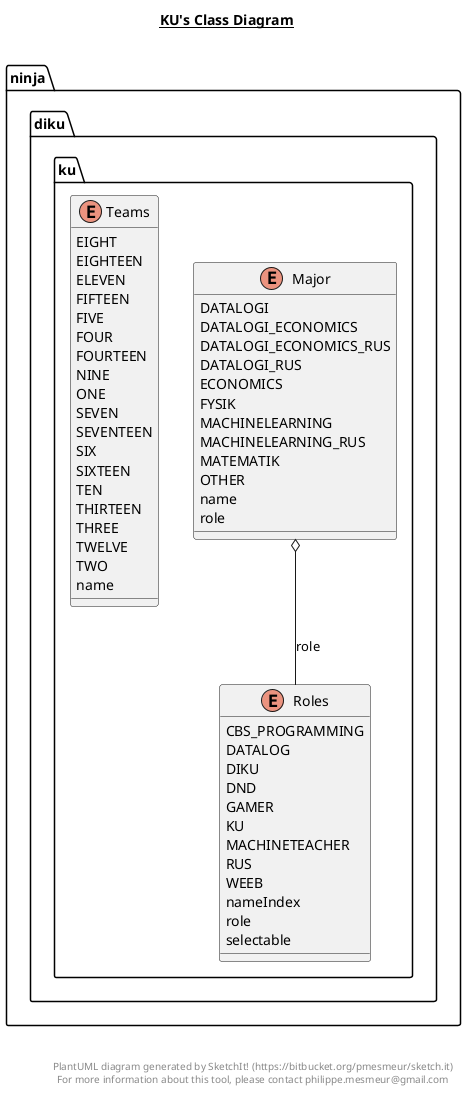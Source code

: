 @startuml

title __KU's Class Diagram__\n

  namespace ninja.diku.ku {
    enum Major {
      DATALOGI
      DATALOGI_ECONOMICS
      DATALOGI_ECONOMICS_RUS
      DATALOGI_RUS
      ECONOMICS
      FYSIK
      MACHINELEARNING
      MACHINELEARNING_RUS
      MATEMATIK
      OTHER
      name
      role
    }
  }
  

  namespace ninja.diku.ku {
    enum Roles {
      CBS_PROGRAMMING
      DATALOG
      DIKU
      DND
      GAMER
      KU
      MACHINETEACHER
      RUS
      WEEB
      nameIndex
      role
      selectable
    }
  }
  

  namespace ninja.diku.ku {
    enum Teams {
      EIGHT
      EIGHTEEN
      ELEVEN
      FIFTEEN
      FIVE
      FOUR
      FOURTEEN
      NINE
      ONE
      SEVEN
      SEVENTEEN
      SIX
      SIXTEEN
      TEN
      THIRTEEN
      THREE
      TWELVE
      TWO
      name
    }
  }
  

  ninja.diku.ku.Major o-- ninja.diku.ku.Roles : role


right footer


PlantUML diagram generated by SketchIt! (https://bitbucket.org/pmesmeur/sketch.it)
For more information about this tool, please contact philippe.mesmeur@gmail.com
endfooter

@enduml
